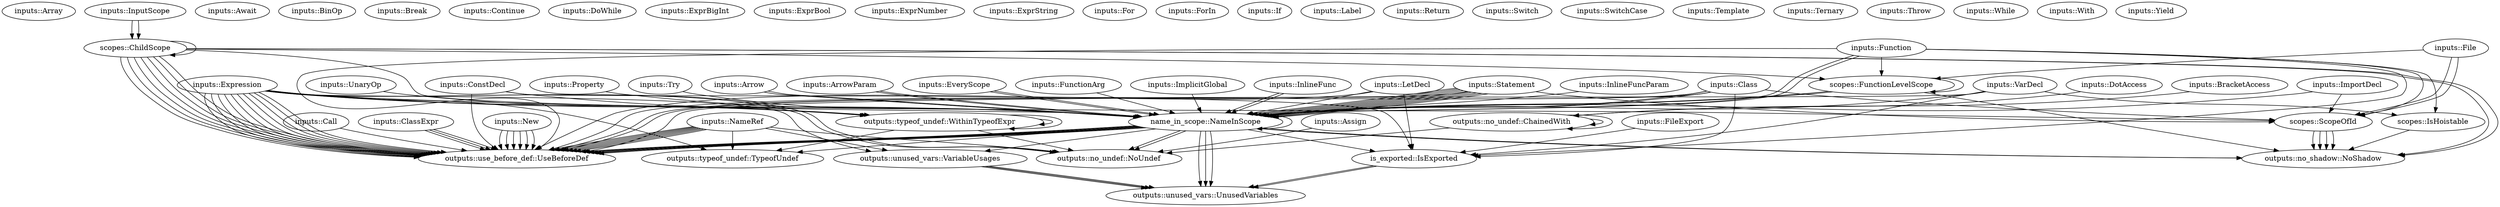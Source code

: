 digraph {
    0 [label="inputs::Array"];
    1 [label="inputs::Arrow"];
    2 [label="inputs::ArrowParam"];
    3 [label="inputs::Assign"];
    4 [label="inputs::Await"];
    5 [label="inputs::BinOp"];
    6 [label="inputs::BracketAccess"];
    7 [label="inputs::Break"];
    8 [label="inputs::Call"];
    9 [label="inputs::Class"];
    10 [label="inputs::ClassExpr"];
    11 [label="inputs::ConstDecl"];
    12 [label="inputs::Continue"];
    13 [label="inputs::DoWhile"];
    14 [label="inputs::DotAccess"];
    15 [label="inputs::EveryScope"];
    16 [label="inputs::ExprBigInt"];
    17 [label="inputs::ExprBool"];
    18 [label="inputs::ExprNumber"];
    19 [label="inputs::ExprString"];
    20 [label="inputs::Expression"];
    21 [label="inputs::File"];
    22 [label="inputs::FileExport"];
    23 [label="inputs::For"];
    24 [label="inputs::ForIn"];
    25 [label="inputs::Function"];
    26 [label="inputs::FunctionArg"];
    27 [label="inputs::If"];
    28 [label="inputs::ImplicitGlobal"];
    29 [label="inputs::ImportDecl"];
    30 [label="inputs::InlineFunc"];
    31 [label="inputs::InlineFuncParam"];
    32 [label="inputs::InputScope"];
    33 [label="inputs::Label"];
    34 [label="inputs::LetDecl"];
    35 [label="inputs::NameRef"];
    36 [label="inputs::New"];
    37 [label="inputs::Property"];
    38 [label="inputs::Return"];
    39 [label="inputs::Statement"];
    40 [label="inputs::Switch"];
    41 [label="inputs::SwitchCase"];
    42 [label="inputs::Template"];
    43 [label="inputs::Ternary"];
    44 [label="inputs::Throw"];
    45 [label="inputs::Try"];
    46 [label="inputs::UnaryOp"];
    47 [label="inputs::VarDecl"];
    48 [label="inputs::While"];
    49 [label="inputs::With"];
    50 [label="inputs::Yield"];
    51 [label="is_exported::IsExported"];
    52 [label="name_in_scope::NameInScope"];
    53 [label="outputs::no_shadow::NoShadow"];
    54 [label="outputs::no_undef::ChainedWith"];
    55 [label="outputs::no_undef::NoUndef"];
    56 [label="outputs::typeof_undef::TypeofUndef"];
    57 [label="outputs::typeof_undef::WithinTypeofExpr"];
    58 [label="outputs::unused_vars::UnusedVariables"];
    59 [label="outputs::unused_vars::VariableUsages"];
    60 [label="outputs::use_before_def::UseBeforeDef"];
    61 [label="scopes::ChildScope"];
    62 [label="scopes::FunctionLevelScope"];
    63 [label="scopes::IsHoistable"];
    64 [label="scopes::ScopeOfId"];
    1 -> 52;
    1 -> 52;
    2 -> 52;
    2 -> 52;
    3 -> 55;
    6 -> 54;
    8 -> 60;
    9 -> 51;
    9 -> 52;
    9 -> 52;
    9 -> 60;
    9 -> 60;
    9 -> 64;
    10 -> 60;
    10 -> 60;
    10 -> 60;
    11 -> 51;
    11 -> 52;
    11 -> 60;
    14 -> 54;
    15 -> 52;
    15 -> 52;
    20 -> 52;
    20 -> 55;
    20 -> 55;
    20 -> 56;
    20 -> 57;
    20 -> 57;
    20 -> 59;
    20 -> 60;
    20 -> 60;
    20 -> 60;
    20 -> 60;
    20 -> 60;
    20 -> 60;
    20 -> 60;
    20 -> 60;
    20 -> 60;
    20 -> 60;
    20 -> 64;
    21 -> 62;
    21 -> 64;
    21 -> 64;
    22 -> 51;
    25 -> 51;
    25 -> 52;
    25 -> 52;
    25 -> 60;
    25 -> 62;
    25 -> 63;
    25 -> 64;
    26 -> 52;
    28 -> 52;
    29 -> 52;
    29 -> 64;
    30 -> 52;
    30 -> 52;
    31 -> 52;
    32 -> 61;
    32 -> 61;
    34 -> 51;
    34 -> 52;
    34 -> 60;
    35 -> 55;
    35 -> 56;
    35 -> 59;
    35 -> 60;
    35 -> 60;
    35 -> 60;
    35 -> 60;
    35 -> 60;
    35 -> 60;
    35 -> 60;
    36 -> 60;
    36 -> 60;
    36 -> 60;
    36 -> 60;
    36 -> 60;
    36 -> 60;
    37 -> 52;
    39 -> 52;
    39 -> 52;
    39 -> 52;
    39 -> 52;
    39 -> 52;
    39 -> 52;
    39 -> 52;
    39 -> 52;
    39 -> 52;
    39 -> 60;
    39 -> 64;
    45 -> 52;
    46 -> 57;
    47 -> 51;
    47 -> 52;
    47 -> 60;
    47 -> 63;
    51 -> 58;
    51 -> 58;
    52 -> 51;
    52 -> 52;
    52 -> 53;
    52 -> 53;
    52 -> 55;
    52 -> 55;
    52 -> 56;
    52 -> 58;
    52 -> 58;
    52 -> 58;
    52 -> 59;
    52 -> 60;
    52 -> 60;
    52 -> 60;
    52 -> 60;
    52 -> 60;
    52 -> 60;
    54 -> 54;
    54 -> 54;
    54 -> 55;
    57 -> 55;
    57 -> 56;
    57 -> 57;
    57 -> 57;
    59 -> 58;
    59 -> 58;
    59 -> 58;
    61 -> 52;
    61 -> 53;
    61 -> 53;
    61 -> 60;
    61 -> 60;
    61 -> 60;
    61 -> 60;
    61 -> 60;
    61 -> 60;
    61 -> 60;
    61 -> 61;
    61 -> 62;
    62 -> 52;
    62 -> 52;
    62 -> 53;
    62 -> 62;
    63 -> 53;
    64 -> 53;
    64 -> 53;
    64 -> 53;
    64 -> 53;
}